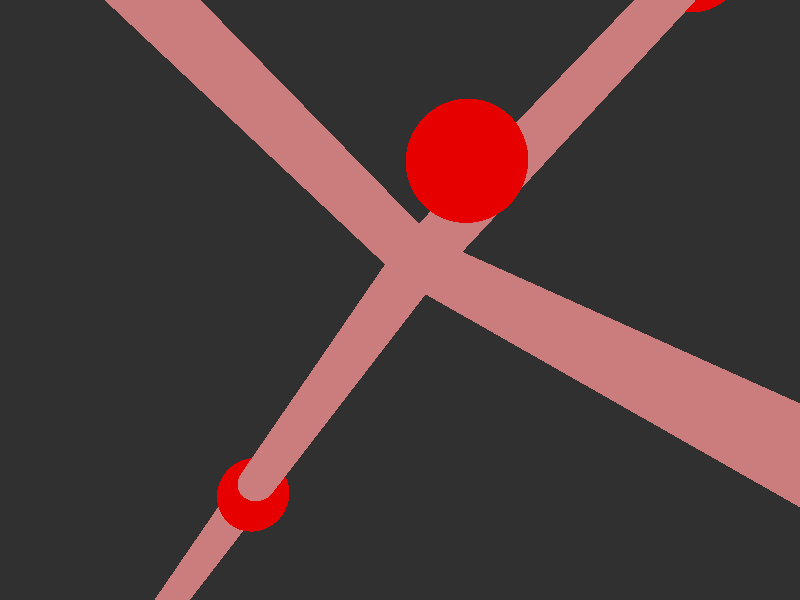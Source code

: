 #version 3.7; 
    global_settings { assumed_gamma 1.0 }
    

    camera {
    location  <5, 10, -10>
    right     x*image_width/image_height
    look_at   <0, 0, 0>
    angle 58
    }

    background { color rgb<1,1,1>*0.03 }


    light_source { <-20, 30, -25> color red 0.6 green 0.6 blue 0.6 }
    light_source { < 20, 30, -25> color red 0.6 green 0.6 blue 0.6 }
    
    #declare m = 3;
    union {

    union {
    sphere { m*<0.4472621409143167,1.2593180936523969,-0.07891540854522927>, 1 }        
    sphere {  m*<1.1114945870599866,1.582123552665696,2.828811355243644>, 1 }
    sphere {  m*<2.961824567043771,1.438298452446647,-1.7053000020720246>, 1 }
    sphere {  m*<-5.8569040816566,8.498262788321572,-2.8815763561843553>, 1}
    sphere { <-3.845009266047528,-7.652378862062485,-1.5483182634662365>, 1 }    

        pigment { color rgb<0.8,0,0>  }
    finish { ambient 0.1 diffuse 0.7 phong 1 }
    }    
    union {
    cylinder { m*<1.1114945870599866,1.582123552665696,2.828811355243644>, <0.4472621409143167,1.2593180936523969,-0.07891540854522927>, 0.5 }
    cylinder { m*<2.961824567043771,1.438298452446647,-1.7053000020720246>, <0.4472621409143167,1.2593180936523969,-0.07891540854522927>, 0.5}
    cylinder { m*<-5.8569040816566,8.498262788321572,-2.8815763561843553>, <0.4472621409143167,1.2593180936523969,-0.07891540854522927>, 0.5 }
    cylinder {  m*<-3.845009266047528,-7.652378862062485,-1.5483182634662365>, <0.4472621409143167,1.2593180936523969,-0.07891540854522927>, 0.5}

    pigment { color rgb<0.6,.2,.2>  }
    finish { ambient 0.1 diffuse 0.7 phong 1 }    
    }
    
    // rotate <0, 0, 0>
    }
    
